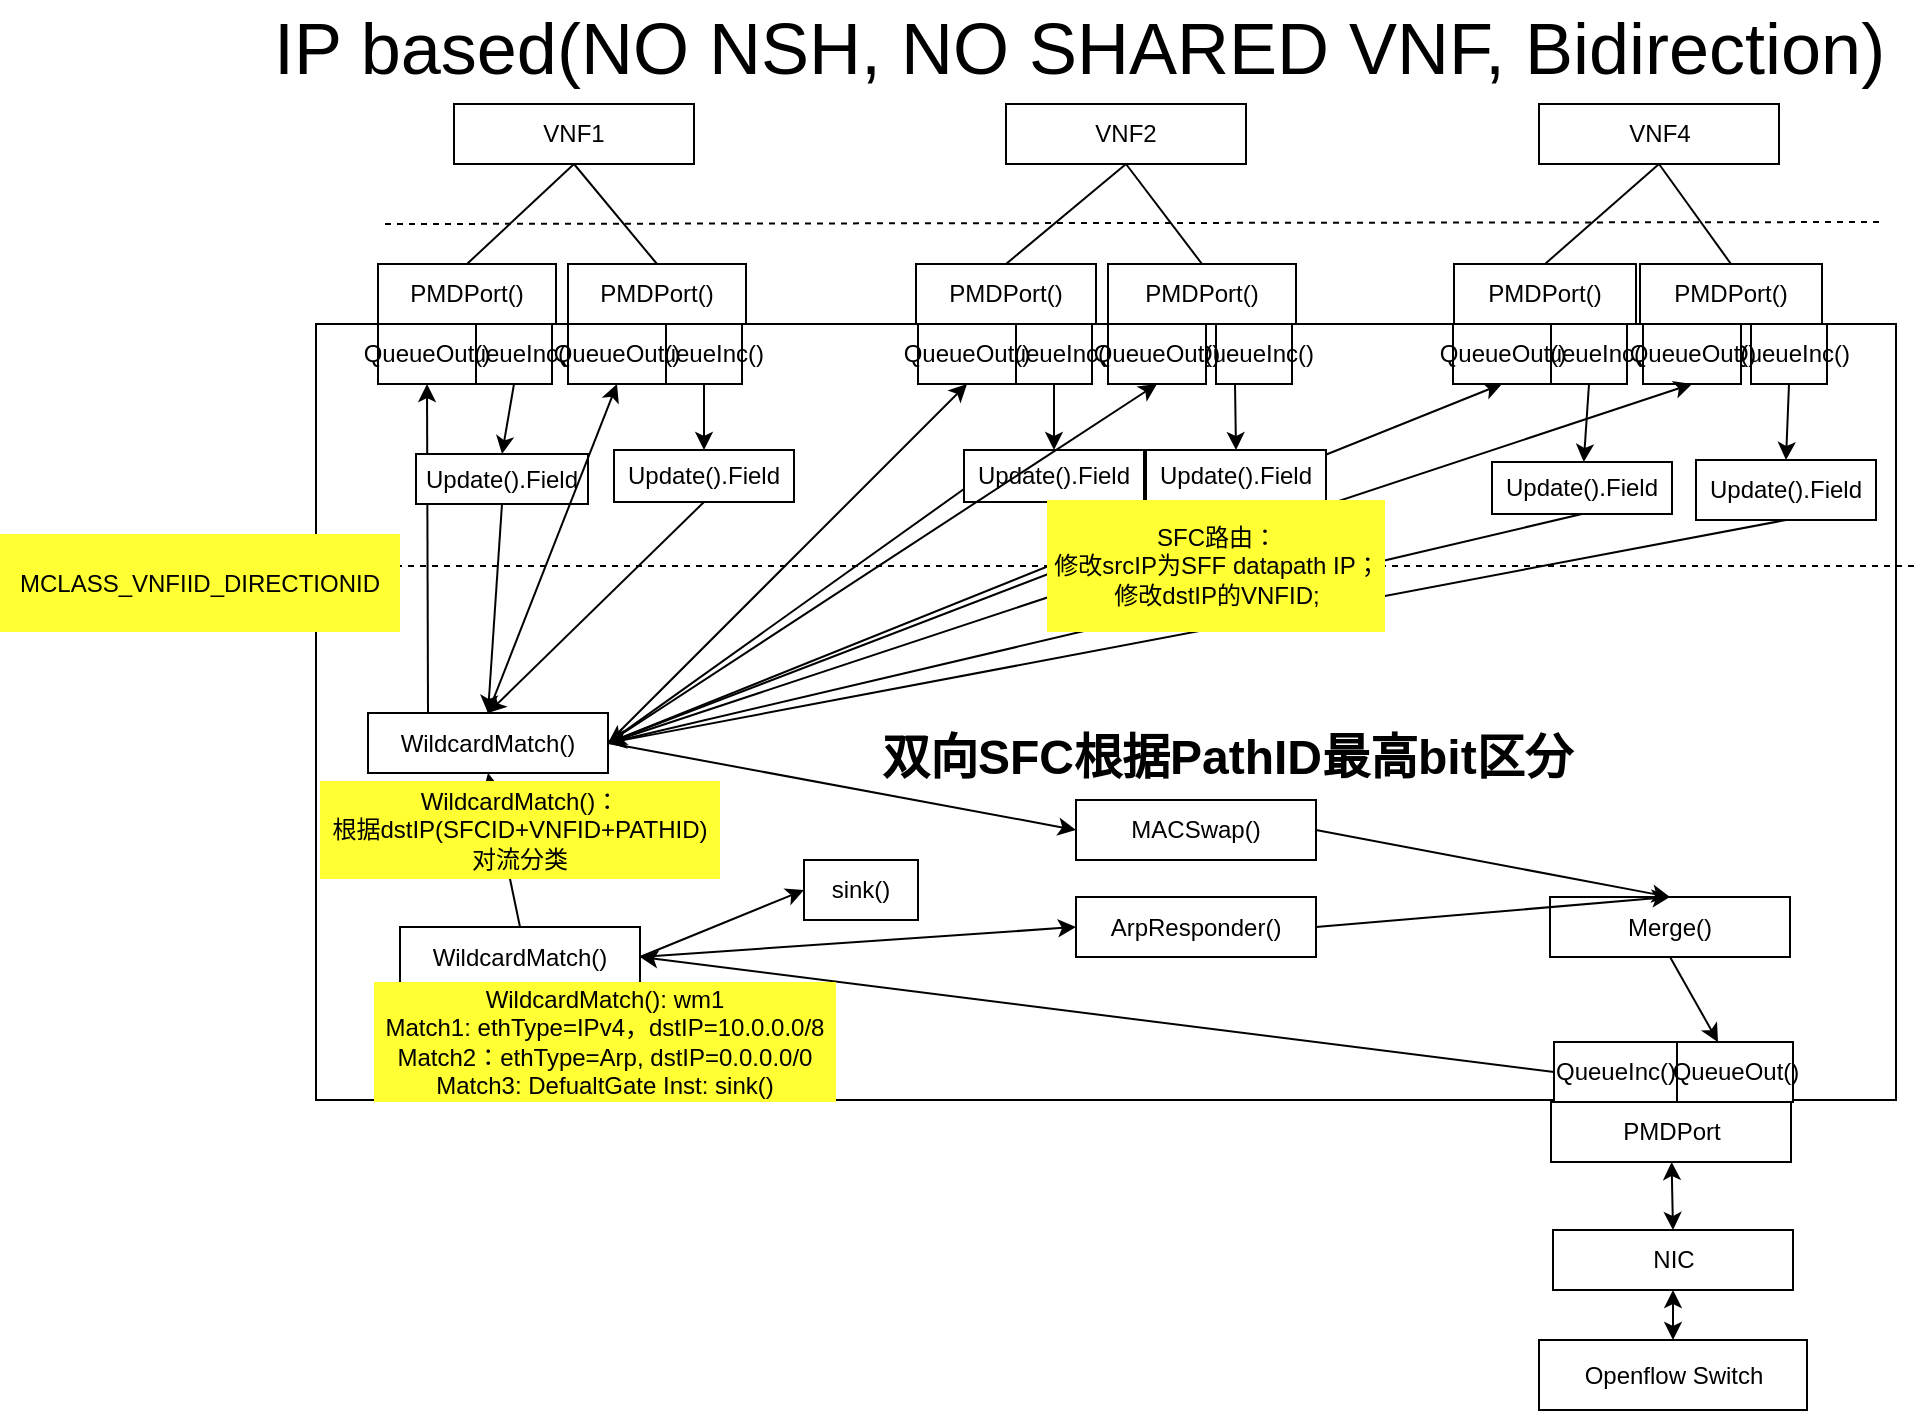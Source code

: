 <mxfile version="10.9.5" type="device"><diagram name="页-1" id="页-1"><mxGraphModel dx="960" dy="535" grid="1" gridSize="10" guides="1" tooltips="1" connect="1" arrows="1" fold="1" page="1" pageScale="1" pageWidth="827" pageHeight="1169" math="0" shadow="0"><root><mxCell id="0"/><mxCell id="1" parent="0"/><mxCell id="xbQShqGJ_ae4azPiM4kQ-2" value="" style="rounded=0;whiteSpace=wrap;html=1;" parent="1" vertex="1"><mxGeometry x="850" y="172" width="790" height="388" as="geometry"/></mxCell><mxCell id="xbQShqGJ_ae4azPiM4kQ-3" value="PMDPort" style="rounded=0;whiteSpace=wrap;html=1;" parent="1" vertex="1"><mxGeometry x="1467.5" y="561" width="120" height="30" as="geometry"/></mxCell><mxCell id="xbQShqGJ_ae4azPiM4kQ-7" value="" style="endArrow=none;dashed=1;html=1;" parent="1" edge="1"><mxGeometry width="50" height="50" relative="1" as="geometry"><mxPoint x="884.5" y="122.0" as="sourcePoint"/><mxPoint x="1634.5" y="121" as="targetPoint"/></mxGeometry></mxCell><mxCell id="xbQShqGJ_ae4azPiM4kQ-8" value="Merge()" style="rounded=0;whiteSpace=wrap;html=1;" parent="1" vertex="1"><mxGeometry x="1467" y="458.5" width="120" height="30" as="geometry"/></mxCell><mxCell id="xbQShqGJ_ae4azPiM4kQ-9" value="" style="endArrow=classic;html=1;exitX=0.5;exitY=1;exitDx=0;exitDy=0;" parent="1" source="xbQShqGJ_ae4azPiM4kQ-8" target="SxuDP65ocKxSVcc3-qog-3" edge="1"><mxGeometry width="50" height="50" relative="1" as="geometry"><mxPoint x="1040.5" y="487.5" as="sourcePoint"/><mxPoint x="1260.5" y="367.5" as="targetPoint"/></mxGeometry></mxCell><mxCell id="xbQShqGJ_ae4azPiM4kQ-10" value="VNF1" style="rounded=0;whiteSpace=wrap;html=1;" parent="1" vertex="1"><mxGeometry x="919" y="62" width="120" height="30" as="geometry"/></mxCell><mxCell id="xbQShqGJ_ae4azPiM4kQ-11" value="VNF2" style="rounded=0;whiteSpace=wrap;html=1;" parent="1" vertex="1"><mxGeometry x="1195" y="62" width="120" height="30" as="geometry"/></mxCell><mxCell id="xbQShqGJ_ae4azPiM4kQ-12" value="PMDPort()" style="rounded=0;whiteSpace=wrap;html=1;" parent="1" vertex="1"><mxGeometry x="881" y="142" width="89" height="30" as="geometry"/></mxCell><mxCell id="xbQShqGJ_ae4azPiM4kQ-13" value="PMDPort()" style="rounded=0;whiteSpace=wrap;html=1;" parent="1" vertex="1"><mxGeometry x="1150" y="142" width="90" height="30" as="geometry"/></mxCell><mxCell id="xbQShqGJ_ae4azPiM4kQ-14" value="" style="endArrow=none;html=1;entryX=0.5;entryY=1;entryDx=0;entryDy=0;exitX=0.5;exitY=0;exitDx=0;exitDy=0;" parent="1" source="xbQShqGJ_ae4azPiM4kQ-12" target="xbQShqGJ_ae4azPiM4kQ-10" edge="1"><mxGeometry width="50" height="50" relative="1" as="geometry"><mxPoint x="1484.929" y="122.286" as="sourcePoint"/><mxPoint x="1484.929" y="32.286" as="targetPoint"/></mxGeometry></mxCell><mxCell id="xbQShqGJ_ae4azPiM4kQ-15" value="" style="endArrow=none;html=1;entryX=0.5;entryY=1;entryDx=0;entryDy=0;exitX=0.5;exitY=0;exitDx=0;exitDy=0;" parent="1" source="xbQShqGJ_ae4azPiM4kQ-13" target="xbQShqGJ_ae4azPiM4kQ-11" edge="1"><mxGeometry width="50" height="50" relative="1" as="geometry"><mxPoint x="905.929" y="122.286" as="sourcePoint"/><mxPoint x="905.929" y="42.286" as="targetPoint"/></mxGeometry></mxCell><mxCell id="xbQShqGJ_ae4azPiM4kQ-16" value="WildcardMatch()" style="rounded=0;whiteSpace=wrap;html=1;" parent="1" vertex="1"><mxGeometry x="876" y="366.5" width="120" height="30" as="geometry"/></mxCell><mxCell id="xbQShqGJ_ae4azPiM4kQ-18" value="" style="endArrow=classic;html=1;entryX=0.5;entryY=1;entryDx=0;entryDy=0;exitX=0.5;exitY=0;exitDx=0;exitDy=0;" parent="1" source="WzTzoTcnBK1GvFxiumAp-3" target="xbQShqGJ_ae4azPiM4kQ-16" edge="1"><mxGeometry width="50" height="50" relative="1" as="geometry"><mxPoint x="1090.5" y="507.5" as="sourcePoint"/><mxPoint x="1140.5" y="457.5" as="targetPoint"/></mxGeometry></mxCell><mxCell id="xbQShqGJ_ae4azPiM4kQ-19" value="" style="endArrow=classic;startArrow=classic;html=1;exitX=0.5;exitY=0;exitDx=0;exitDy=0;" parent="1" source="xbQShqGJ_ae4azPiM4kQ-24" target="xbQShqGJ_ae4azPiM4kQ-3" edge="1"><mxGeometry width="50" height="50" relative="1" as="geometry"><mxPoint x="1258" y="612" as="sourcePoint"/><mxPoint x="1298" y="652" as="targetPoint"/></mxGeometry></mxCell><mxCell id="xbQShqGJ_ae4azPiM4kQ-24" value="NIC" style="rounded=0;whiteSpace=wrap;html=1;" parent="1" vertex="1"><mxGeometry x="1468.5" y="625" width="120" height="30" as="geometry"/></mxCell><mxCell id="xbQShqGJ_ae4azPiM4kQ-28" value="&lt;font style=&quot;font-size: 36px&quot;&gt;IP based(NO NSH, NO SHARED VNF, Bidirection)&lt;/font&gt;" style="text;html=1;resizable=0;points=[];autosize=1;align=left;verticalAlign=top;spacingTop=-4;" parent="1" vertex="1"><mxGeometry x="827" y="10" width="820" height="20" as="geometry"/></mxCell><mxCell id="xbQShqGJ_ae4azPiM4kQ-29" value="VNF4" style="rounded=0;whiteSpace=wrap;html=1;" parent="1" vertex="1"><mxGeometry x="1461.5" y="62" width="120" height="30" as="geometry"/></mxCell><mxCell id="xbQShqGJ_ae4azPiM4kQ-30" value="PMDPort()" style="rounded=0;whiteSpace=wrap;html=1;" parent="1" vertex="1"><mxGeometry x="1419" y="142" width="91" height="30" as="geometry"/></mxCell><mxCell id="xbQShqGJ_ae4azPiM4kQ-31" value="" style="endArrow=none;html=1;entryX=0.5;entryY=1;entryDx=0;entryDy=0;exitX=0.5;exitY=0;exitDx=0;exitDy=0;" parent="1" source="xbQShqGJ_ae4azPiM4kQ-30" target="xbQShqGJ_ae4azPiM4kQ-29" edge="1"><mxGeometry width="50" height="50" relative="1" as="geometry"><mxPoint x="1067.929" y="122.286" as="sourcePoint"/><mxPoint x="1067.929" y="42.286" as="targetPoint"/></mxGeometry></mxCell><mxCell id="xbQShqGJ_ae4azPiM4kQ-33" value="" style="endArrow=classic;html=1;entryX=0.5;entryY=0;entryDx=0;entryDy=0;exitX=0.5;exitY=1;exitDx=0;exitDy=0;" parent="1" source="4j_ySoi2xefJ0Vx3jQaI-48" target="xbQShqGJ_ae4azPiM4kQ-42" edge="1"><mxGeometry width="50" height="50" relative="1" as="geometry"><mxPoint x="1114.5" y="384" as="sourcePoint"/><mxPoint x="1329.786" y="181.429" as="targetPoint"/></mxGeometry></mxCell><mxCell id="xbQShqGJ_ae4azPiM4kQ-34" value="" style="endArrow=classic;html=1;exitX=0.5;exitY=1;exitDx=0;exitDy=0;entryX=1;entryY=0.5;entryDx=0;entryDy=0;" parent="1" source="xbQShqGJ_ae4azPiM4kQ-42" target="xbQShqGJ_ae4azPiM4kQ-16" edge="1"><mxGeometry width="50" height="50" relative="1" as="geometry"><mxPoint x="1329.786" y="181.429" as="sourcePoint"/><mxPoint x="1463.5" y="374" as="targetPoint"/></mxGeometry></mxCell><mxCell id="xbQShqGJ_ae4azPiM4kQ-42" value="Update().Field" style="rounded=0;whiteSpace=wrap;html=1;" parent="1" vertex="1"><mxGeometry x="1540" y="240" width="90" height="30" as="geometry"/></mxCell><mxCell id="xbQShqGJ_ae4azPiM4kQ-44" value="Update().Field&lt;br&gt;" style="rounded=0;whiteSpace=wrap;html=1;" parent="1" vertex="1"><mxGeometry x="999" y="235" width="90" height="26" as="geometry"/></mxCell><mxCell id="xbQShqGJ_ae4azPiM4kQ-46" value="Openflow Switch" style="rounded=0;whiteSpace=wrap;html=1;" parent="1" vertex="1"><mxGeometry x="1461.5" y="680" width="134" height="35" as="geometry"/></mxCell><mxCell id="xbQShqGJ_ae4azPiM4kQ-47" value="" style="endArrow=classic;startArrow=classic;html=1;entryX=0.5;entryY=0;entryDx=0;entryDy=0;exitX=0.5;exitY=1;exitDx=0;exitDy=0;" parent="1" source="xbQShqGJ_ae4azPiM4kQ-24" target="xbQShqGJ_ae4azPiM4kQ-46" edge="1"><mxGeometry width="50" height="50" relative="1" as="geometry"><mxPoint x="1333.5" y="625.5" as="sourcePoint"/><mxPoint x="1268.185" y="572" as="targetPoint"/></mxGeometry></mxCell><mxCell id="TyIz4j9moxtyT0OokztO-3" value="" style="endArrow=none;dashed=1;html=1;" parent="1" edge="1"><mxGeometry width="50" height="50" relative="1" as="geometry"><mxPoint x="842" y="293" as="sourcePoint"/><mxPoint x="1650" y="293" as="targetPoint"/></mxGeometry></mxCell><mxCell id="WzTzoTcnBK1GvFxiumAp-3" value="&lt;span style=&quot;text-align: left ; white-space: nowrap&quot;&gt;WildcardMatch()&lt;/span&gt;" style="rounded=0;whiteSpace=wrap;html=1;" parent="1" vertex="1"><mxGeometry x="892" y="473.5" width="120" height="30" as="geometry"/></mxCell><mxCell id="WzTzoTcnBK1GvFxiumAp-9" value="" style="endArrow=classic;html=1;exitX=0;exitY=0.5;exitDx=0;exitDy=0;entryX=1;entryY=0.5;entryDx=0;entryDy=0;" parent="1" source="SxuDP65ocKxSVcc3-qog-2" target="WzTzoTcnBK1GvFxiumAp-3" edge="1"><mxGeometry width="50" height="50" relative="1" as="geometry"><mxPoint x="1009" y="425.5" as="sourcePoint"/><mxPoint x="1384" y="527.534" as="targetPoint"/></mxGeometry></mxCell><mxCell id="WzTzoTcnBK1GvFxiumAp-10" value="&lt;span style=&quot;text-align: left ; white-space: nowrap&quot;&gt;WildcardMatch(): wm1&lt;br&gt;&lt;/span&gt;&lt;span style=&quot;text-align: left ; white-space: nowrap&quot;&gt;Match1: ethType=IPv4，dstIP=10.0.0.0/8&lt;/span&gt;&lt;span style=&quot;text-align: left ; white-space: nowrap&quot;&gt;&lt;br&gt;Match2：ethType=Arp, dstIP=0.0.0.0/0&lt;br&gt;Match3: DefualtGate Inst: sink()&lt;/span&gt;&lt;span style=&quot;text-align: left ; white-space: nowrap&quot;&gt;&lt;br&gt;&lt;/span&gt;" style="text;html=1;strokeColor=none;fillColor=#FFFF33;align=center;verticalAlign=middle;whiteSpace=wrap;rounded=0;" parent="1" vertex="1"><mxGeometry x="879" y="501" width="231" height="60" as="geometry"/></mxCell><mxCell id="WzTzoTcnBK1GvFxiumAp-11" value="ArpResponder()" style="rounded=0;whiteSpace=wrap;html=1;" parent="1" vertex="1"><mxGeometry x="1230" y="458.5" width="120" height="30" as="geometry"/></mxCell><mxCell id="WzTzoTcnBK1GvFxiumAp-12" value="" style="endArrow=classic;html=1;entryX=0;entryY=0.5;entryDx=0;entryDy=0;exitX=1;exitY=0.5;exitDx=0;exitDy=0;" parent="1" source="WzTzoTcnBK1GvFxiumAp-3" target="WzTzoTcnBK1GvFxiumAp-11" edge="1"><mxGeometry width="50" height="50" relative="1" as="geometry"><mxPoint x="962" y="483.5" as="sourcePoint"/><mxPoint x="962" y="337.5" as="targetPoint"/></mxGeometry></mxCell><mxCell id="WzTzoTcnBK1GvFxiumAp-14" value="" style="endArrow=classic;html=1;entryX=0.5;entryY=1;entryDx=0;entryDy=0;exitX=0.25;exitY=0;exitDx=0;exitDy=0;" parent="1" source="xbQShqGJ_ae4azPiM4kQ-16" target="4j_ySoi2xefJ0Vx3jQaI-4" edge="1"><mxGeometry width="50" height="50" relative="1" as="geometry"><mxPoint x="906" y="296" as="sourcePoint"/><mxPoint x="965" y="481" as="targetPoint"/></mxGeometry></mxCell><mxCell id="WzTzoTcnBK1GvFxiumAp-15" value="" style="endArrow=classic;html=1;entryX=0.5;entryY=0;entryDx=0;entryDy=0;exitX=0.5;exitY=1;exitDx=0;exitDy=0;" parent="1" source="4j_ySoi2xefJ0Vx3jQaI-7" target="xbQShqGJ_ae4azPiM4kQ-44" edge="1"><mxGeometry width="50" height="50" relative="1" as="geometry"><mxPoint x="956" y="167" as="sourcePoint"/><mxPoint x="935" y="182" as="targetPoint"/></mxGeometry></mxCell><mxCell id="WzTzoTcnBK1GvFxiumAp-16" value="" style="endArrow=classic;html=1;entryX=0.5;entryY=0;entryDx=0;entryDy=0;exitX=0.5;exitY=1;exitDx=0;exitDy=0;" parent="1" source="xbQShqGJ_ae4azPiM4kQ-44" target="xbQShqGJ_ae4azPiM4kQ-16" edge="1"><mxGeometry width="50" height="50" relative="1" as="geometry"><mxPoint x="965" y="177" as="sourcePoint"/><mxPoint x="980" y="217" as="targetPoint"/></mxGeometry></mxCell><mxCell id="WzTzoTcnBK1GvFxiumAp-24" value="" style="endArrow=classic;html=1;exitX=1;exitY=0.5;exitDx=0;exitDy=0;entryX=0.5;entryY=1;entryDx=0;entryDy=0;" parent="1" source="xbQShqGJ_ae4azPiM4kQ-16" target="4j_ySoi2xefJ0Vx3jQaI-47" edge="1"><mxGeometry width="50" height="50" relative="1" as="geometry"><mxPoint x="995" y="451" as="sourcePoint"/><mxPoint x="1076" y="182" as="targetPoint"/></mxGeometry></mxCell><mxCell id="WzTzoTcnBK1GvFxiumAp-25" value="" style="endArrow=classic;html=1;entryX=0.5;entryY=0;entryDx=0;entryDy=0;exitX=1;exitY=0.5;exitDx=0;exitDy=0;" parent="1" source="GFypXy9sZIKmfr_ngxhM-4" target="xbQShqGJ_ae4azPiM4kQ-8" edge="1"><mxGeometry width="50" height="50" relative="1" as="geometry"><mxPoint x="931" y="376.5" as="sourcePoint"/><mxPoint x="931" y="107.5" as="targetPoint"/></mxGeometry></mxCell><mxCell id="7NcUU4QF5oZ-_NwRikhZ-2" value="" style="endArrow=classic;html=1;entryX=0.5;entryY=0;entryDx=0;entryDy=0;exitX=1;exitY=0.5;exitDx=0;exitDy=0;" parent="1" source="WzTzoTcnBK1GvFxiumAp-11" target="xbQShqGJ_ae4azPiM4kQ-8" edge="1"><mxGeometry width="50" height="50" relative="1" as="geometry"><mxPoint x="1022" y="499" as="sourcePoint"/><mxPoint x="1048" y="470" as="targetPoint"/></mxGeometry></mxCell><mxCell id="7NcUU4QF5oZ-_NwRikhZ-3" value="sink()" style="rounded=0;whiteSpace=wrap;html=1;" parent="1" vertex="1"><mxGeometry x="1094" y="440" width="57" height="30" as="geometry"/></mxCell><mxCell id="7NcUU4QF5oZ-_NwRikhZ-4" value="" style="endArrow=classic;html=1;entryX=0;entryY=0.5;entryDx=0;entryDy=0;exitX=1;exitY=0.5;exitDx=0;exitDy=0;" parent="1" source="WzTzoTcnBK1GvFxiumAp-3" target="7NcUU4QF5oZ-_NwRikhZ-3" edge="1"><mxGeometry width="50" height="50" relative="1" as="geometry"><mxPoint x="1020" y="483" as="sourcePoint"/><mxPoint x="1080" y="485" as="targetPoint"/></mxGeometry></mxCell><mxCell id="4j_ySoi2xefJ0Vx3jQaI-3" value="QueueInc()" style="rounded=0;whiteSpace=wrap;html=1;" parent="1" vertex="1"><mxGeometry x="930" y="172" width="38" height="30" as="geometry"/></mxCell><mxCell id="4j_ySoi2xefJ0Vx3jQaI-4" value="QueueOut()" style="rounded=0;whiteSpace=wrap;html=1;" parent="1" vertex="1"><mxGeometry x="881" y="172" width="49" height="30" as="geometry"/></mxCell><mxCell id="4j_ySoi2xefJ0Vx3jQaI-5" value="PMDPort()" style="rounded=0;whiteSpace=wrap;html=1;" parent="1" vertex="1"><mxGeometry x="976" y="142" width="89" height="30" as="geometry"/></mxCell><mxCell id="4j_ySoi2xefJ0Vx3jQaI-6" value="" style="endArrow=none;html=1;entryX=0.5;entryY=1;entryDx=0;entryDy=0;exitX=0.5;exitY=0;exitDx=0;exitDy=0;" parent="1" source="4j_ySoi2xefJ0Vx3jQaI-5" target="xbQShqGJ_ae4azPiM4kQ-10" edge="1"><mxGeometry width="50" height="50" relative="1" as="geometry"><mxPoint x="936" y="152" as="sourcePoint"/><mxPoint x="989" y="102" as="targetPoint"/></mxGeometry></mxCell><mxCell id="4j_ySoi2xefJ0Vx3jQaI-7" value="QueueInc()" style="rounded=0;whiteSpace=wrap;html=1;" parent="1" vertex="1"><mxGeometry x="1025" y="172" width="38" height="30" as="geometry"/></mxCell><mxCell id="4j_ySoi2xefJ0Vx3jQaI-8" value="QueueOut()" style="rounded=0;whiteSpace=wrap;html=1;" parent="1" vertex="1"><mxGeometry x="976" y="172" width="49" height="30" as="geometry"/></mxCell><mxCell id="4j_ySoi2xefJ0Vx3jQaI-9" value="Update().Field" style="rounded=0;whiteSpace=wrap;html=1;" parent="1" vertex="1"><mxGeometry x="900" y="237" width="86" height="25" as="geometry"/></mxCell><mxCell id="4j_ySoi2xefJ0Vx3jQaI-10" value="" style="endArrow=classic;html=1;entryX=0.5;entryY=0;entryDx=0;entryDy=0;exitX=0.5;exitY=1;exitDx=0;exitDy=0;" parent="1" source="4j_ySoi2xefJ0Vx3jQaI-3" target="4j_ySoi2xefJ0Vx3jQaI-9" edge="1"><mxGeometry width="50" height="50" relative="1" as="geometry"><mxPoint x="790" y="235" as="sourcePoint"/><mxPoint x="916" y="212" as="targetPoint"/></mxGeometry></mxCell><mxCell id="4j_ySoi2xefJ0Vx3jQaI-11" value="" style="endArrow=classic;html=1;exitX=0.5;exitY=1;exitDx=0;exitDy=0;entryX=0.5;entryY=0;entryDx=0;entryDy=0;" parent="1" source="4j_ySoi2xefJ0Vx3jQaI-9" target="xbQShqGJ_ae4azPiM4kQ-16" edge="1"><mxGeometry width="50" height="50" relative="1" as="geometry"><mxPoint x="974" y="245" as="sourcePoint"/><mxPoint x="810" y="248" as="targetPoint"/></mxGeometry></mxCell><mxCell id="4j_ySoi2xefJ0Vx3jQaI-12" value="" style="endArrow=classic;html=1;entryX=0.5;entryY=1;entryDx=0;entryDy=0;exitX=0.5;exitY=0;exitDx=0;exitDy=0;" parent="1" source="xbQShqGJ_ae4azPiM4kQ-16" target="4j_ySoi2xefJ0Vx3jQaI-8" edge="1"><mxGeometry width="50" height="50" relative="1" as="geometry"><mxPoint x="979" y="296" as="sourcePoint"/><mxPoint x="940" y="341" as="targetPoint"/></mxGeometry></mxCell><mxCell id="4j_ySoi2xefJ0Vx3jQaI-14" value="Update().Field&lt;br&gt;" style="rounded=0;whiteSpace=wrap;html=1;" parent="1" vertex="1"><mxGeometry x="1265" y="235" width="90" height="26" as="geometry"/></mxCell><mxCell id="4j_ySoi2xefJ0Vx3jQaI-15" value="QueueInc()" style="rounded=0;whiteSpace=wrap;html=1;" parent="1" vertex="1"><mxGeometry x="1200" y="172" width="38" height="30" as="geometry"/></mxCell><mxCell id="4j_ySoi2xefJ0Vx3jQaI-16" value="QueueOut()" style="rounded=0;whiteSpace=wrap;html=1;" parent="1" vertex="1"><mxGeometry x="1151" y="172" width="49" height="30" as="geometry"/></mxCell><mxCell id="4j_ySoi2xefJ0Vx3jQaI-17" value="QueueInc()" style="rounded=0;whiteSpace=wrap;html=1;" parent="1" vertex="1"><mxGeometry x="1300" y="172" width="38" height="30" as="geometry"/></mxCell><mxCell id="4j_ySoi2xefJ0Vx3jQaI-18" value="QueueOut()" style="rounded=0;whiteSpace=wrap;html=1;" parent="1" vertex="1"><mxGeometry x="1246" y="172" width="49" height="30" as="geometry"/></mxCell><mxCell id="4j_ySoi2xefJ0Vx3jQaI-19" value="Update().Field&lt;br&gt;" style="rounded=0;whiteSpace=wrap;html=1;" parent="1" vertex="1"><mxGeometry x="1174" y="235" width="90" height="26" as="geometry"/></mxCell><mxCell id="4j_ySoi2xefJ0Vx3jQaI-20" value="PMDPort()" style="rounded=0;whiteSpace=wrap;html=1;" parent="1" vertex="1"><mxGeometry x="1246" y="142" width="94" height="30" as="geometry"/></mxCell><mxCell id="4j_ySoi2xefJ0Vx3jQaI-21" value="" style="endArrow=none;html=1;entryX=0.5;entryY=1;entryDx=0;entryDy=0;exitX=0.5;exitY=0;exitDx=0;exitDy=0;" parent="1" source="4j_ySoi2xefJ0Vx3jQaI-20" target="xbQShqGJ_ae4azPiM4kQ-11" edge="1"><mxGeometry width="50" height="50" relative="1" as="geometry"><mxPoint x="1205" y="152" as="sourcePoint"/><mxPoint x="1265" y="102" as="targetPoint"/></mxGeometry></mxCell><mxCell id="4j_ySoi2xefJ0Vx3jQaI-22" value="" style="endArrow=classic;html=1;entryX=0.5;entryY=1;entryDx=0;entryDy=0;exitX=1;exitY=0.5;exitDx=0;exitDy=0;" parent="1" source="xbQShqGJ_ae4azPiM4kQ-16" target="4j_ySoi2xefJ0Vx3jQaI-16" edge="1"><mxGeometry width="50" height="50" relative="1" as="geometry"><mxPoint x="1000" y="330" as="sourcePoint"/><mxPoint x="916" y="212" as="targetPoint"/></mxGeometry></mxCell><mxCell id="4j_ySoi2xefJ0Vx3jQaI-23" value="" style="endArrow=classic;html=1;entryX=0.5;entryY=1;entryDx=0;entryDy=0;exitX=1;exitY=0.5;exitDx=0;exitDy=0;" parent="1" source="xbQShqGJ_ae4azPiM4kQ-16" target="4j_ySoi2xefJ0Vx3jQaI-18" edge="1"><mxGeometry width="50" height="50" relative="1" as="geometry"><mxPoint x="1000" y="330" as="sourcePoint"/><mxPoint x="1186" y="212" as="targetPoint"/></mxGeometry></mxCell><mxCell id="4j_ySoi2xefJ0Vx3jQaI-25" value="" style="endArrow=classic;html=1;entryX=0.5;entryY=0;entryDx=0;entryDy=0;exitX=0.5;exitY=1;exitDx=0;exitDy=0;" parent="1" source="4j_ySoi2xefJ0Vx3jQaI-15" target="4j_ySoi2xefJ0Vx3jQaI-19" edge="1"><mxGeometry width="50" height="50" relative="1" as="geometry"><mxPoint x="1010" y="340" as="sourcePoint"/><mxPoint x="1186" y="212" as="targetPoint"/></mxGeometry></mxCell><mxCell id="4j_ySoi2xefJ0Vx3jQaI-26" value="" style="endArrow=classic;html=1;exitX=0.5;exitY=1;exitDx=0;exitDy=0;entryX=1;entryY=0.5;entryDx=0;entryDy=0;" parent="1" source="4j_ySoi2xefJ0Vx3jQaI-14" target="xbQShqGJ_ae4azPiM4kQ-16" edge="1"><mxGeometry width="50" height="50" relative="1" as="geometry"><mxPoint x="1229" y="212" as="sourcePoint"/><mxPoint x="1000" y="330" as="targetPoint"/></mxGeometry></mxCell><mxCell id="4j_ySoi2xefJ0Vx3jQaI-27" value="" style="endArrow=classic;html=1;exitX=0.25;exitY=1;exitDx=0;exitDy=0;entryX=0.5;entryY=0;entryDx=0;entryDy=0;" parent="1" source="4j_ySoi2xefJ0Vx3jQaI-17" target="4j_ySoi2xefJ0Vx3jQaI-14" edge="1"><mxGeometry width="50" height="50" relative="1" as="geometry"><mxPoint x="1324" y="271" as="sourcePoint"/><mxPoint x="1010" y="340" as="targetPoint"/></mxGeometry></mxCell><mxCell id="4j_ySoi2xefJ0Vx3jQaI-28" value="" style="endArrow=classic;html=1;entryX=1;entryY=0.5;entryDx=0;entryDy=0;exitX=0;exitY=0.75;exitDx=0;exitDy=0;" parent="1" source="4j_ySoi2xefJ0Vx3jQaI-19" target="xbQShqGJ_ae4azPiM4kQ-16" edge="1"><mxGeometry width="50" height="50" relative="1" as="geometry"><mxPoint x="1229" y="212" as="sourcePoint"/><mxPoint x="1229" y="245" as="targetPoint"/></mxGeometry></mxCell><mxCell id="4j_ySoi2xefJ0Vx3jQaI-34" value="PMDPort()" style="rounded=0;whiteSpace=wrap;html=1;" parent="1" vertex="1"><mxGeometry x="1512" y="142" width="91" height="30" as="geometry"/></mxCell><mxCell id="4j_ySoi2xefJ0Vx3jQaI-35" value="" style="endArrow=none;html=1;entryX=0.5;entryY=1;entryDx=0;entryDy=0;exitX=0.5;exitY=0;exitDx=0;exitDy=0;" parent="1" source="4j_ySoi2xefJ0Vx3jQaI-34" target="xbQShqGJ_ae4azPiM4kQ-29" edge="1"><mxGeometry width="50" height="50" relative="1" as="geometry"><mxPoint x="1459" y="154" as="sourcePoint"/><mxPoint x="1532" y="102" as="targetPoint"/></mxGeometry></mxCell><mxCell id="4j_ySoi2xefJ0Vx3jQaI-46" value="QueueInc()" style="rounded=0;whiteSpace=wrap;html=1;" parent="1" vertex="1"><mxGeometry x="1467.5" y="172" width="38" height="30" as="geometry"/></mxCell><mxCell id="4j_ySoi2xefJ0Vx3jQaI-47" value="QueueOut()" style="rounded=0;whiteSpace=wrap;html=1;" parent="1" vertex="1"><mxGeometry x="1418.5" y="172" width="49" height="30" as="geometry"/></mxCell><mxCell id="4j_ySoi2xefJ0Vx3jQaI-48" value="QueueInc()" style="rounded=0;whiteSpace=wrap;html=1;" parent="1" vertex="1"><mxGeometry x="1567.5" y="172" width="38" height="30" as="geometry"/></mxCell><mxCell id="4j_ySoi2xefJ0Vx3jQaI-49" value="QueueOut()" style="rounded=0;whiteSpace=wrap;html=1;" parent="1" vertex="1"><mxGeometry x="1513.5" y="172" width="49" height="30" as="geometry"/></mxCell><mxCell id="4j_ySoi2xefJ0Vx3jQaI-50" value="Update().Field&lt;br&gt;" style="rounded=0;whiteSpace=wrap;html=1;" parent="1" vertex="1"><mxGeometry x="1438" y="241" width="90" height="26" as="geometry"/></mxCell><mxCell id="4j_ySoi2xefJ0Vx3jQaI-51" value="" style="endArrow=classic;html=1;exitX=0.5;exitY=1;exitDx=0;exitDy=0;" parent="1" source="4j_ySoi2xefJ0Vx3jQaI-46" target="4j_ySoi2xefJ0Vx3jQaI-50" edge="1"><mxGeometry width="50" height="50" relative="1" as="geometry"><mxPoint x="1604" y="214" as="sourcePoint"/><mxPoint x="1595" y="245" as="targetPoint"/></mxGeometry></mxCell><mxCell id="4j_ySoi2xefJ0Vx3jQaI-53" value="" style="endArrow=classic;html=1;entryX=0.5;entryY=1;entryDx=0;entryDy=0;exitX=1;exitY=0.5;exitDx=0;exitDy=0;" parent="1" source="xbQShqGJ_ae4azPiM4kQ-16" target="4j_ySoi2xefJ0Vx3jQaI-49" edge="1"><mxGeometry width="50" height="50" relative="1" as="geometry"><mxPoint x="1000" y="320" as="sourcePoint"/><mxPoint x="1460" y="214" as="targetPoint"/></mxGeometry></mxCell><mxCell id="ZzctyIXhdBHxIxXQTnyO-2" value="" style="endArrow=classic;html=1;exitX=0.5;exitY=1;exitDx=0;exitDy=0;entryX=1;entryY=0.5;entryDx=0;entryDy=0;" parent="1" source="4j_ySoi2xefJ0Vx3jQaI-50" target="xbQShqGJ_ae4azPiM4kQ-16" edge="1"><mxGeometry width="50" height="50" relative="1" as="geometry"><mxPoint x="1488" y="267" as="sourcePoint"/><mxPoint x="996" y="329" as="targetPoint"/></mxGeometry></mxCell><mxCell id="P9kaxmHVW1OdvHgXjvjY-2" value="&lt;font style=&quot;font-size: 24px&quot;&gt;&lt;b&gt;双向SFC根据PathID最高bit区分&lt;/b&gt;&lt;/font&gt;" style="text;html=1;resizable=0;points=[];autosize=1;align=left;verticalAlign=top;spacingTop=-4;" parent="1" vertex="1"><mxGeometry x="1131" y="371.5" width="360" height="20" as="geometry"/></mxCell><mxCell id="WzTzoTcnBK1GvFxiumAp-19" value="SFC路由：&lt;br&gt;修改srcIP为SFF datapath IP；&lt;br&gt;修改dstIP的VNFID;" style="text;html=1;strokeColor=none;fillColor=#FFFF33;align=center;verticalAlign=middle;whiteSpace=wrap;rounded=0;" parent="1" vertex="1"><mxGeometry x="1215.5" y="260" width="169" height="66" as="geometry"/></mxCell><mxCell id="GFypXy9sZIKmfr_ngxhM-4" value="MACSwap()" style="rounded=0;whiteSpace=wrap;html=1;" parent="1" vertex="1"><mxGeometry x="1230" y="410" width="120" height="30" as="geometry"/></mxCell><mxCell id="GFypXy9sZIKmfr_ngxhM-5" value="" style="endArrow=classic;html=1;entryX=0;entryY=0.5;entryDx=0;entryDy=0;exitX=1;exitY=0.5;exitDx=0;exitDy=0;" parent="1" source="xbQShqGJ_ae4azPiM4kQ-16" target="GFypXy9sZIKmfr_ngxhM-4" edge="1"><mxGeometry width="50" height="50" relative="1" as="geometry"><mxPoint x="996" y="382" as="sourcePoint"/><mxPoint x="1467" y="501" as="targetPoint"/></mxGeometry></mxCell><mxCell id="xbQShqGJ_ae4azPiM4kQ-17" value="WildcardMatch()：&lt;br&gt;根据dstIP(SFCID+VNFID+PATHID)对流分类" style="text;html=1;strokeColor=none;fillColor=#FFFF33;align=center;verticalAlign=middle;whiteSpace=wrap;rounded=0;" parent="1" vertex="1"><mxGeometry x="852" y="400.5" width="200" height="49" as="geometry"/></mxCell><mxCell id="SxuDP65ocKxSVcc3-qog-2" value="QueueInc()" style="rounded=0;whiteSpace=wrap;html=1;" parent="1" vertex="1"><mxGeometry x="1469" y="531" width="62" height="30" as="geometry"/></mxCell><mxCell id="SxuDP65ocKxSVcc3-qog-3" value="QueueOut()" style="rounded=0;whiteSpace=wrap;html=1;" parent="1" vertex="1"><mxGeometry x="1530.5" y="531" width="58" height="30" as="geometry"/></mxCell><mxCell id="SxuDP65ocKxSVcc3-qog-4" value="MCLASS_VNFIID_DIRECTIONID" style="text;html=1;strokeColor=none;fillColor=#FFFF33;align=center;verticalAlign=middle;whiteSpace=wrap;rounded=0;" parent="1" vertex="1"><mxGeometry x="692" y="277" width="200" height="49" as="geometry"/></mxCell><mxCell id="2" value="连接线" parent="0"/></root></mxGraphModel></diagram></mxfile>